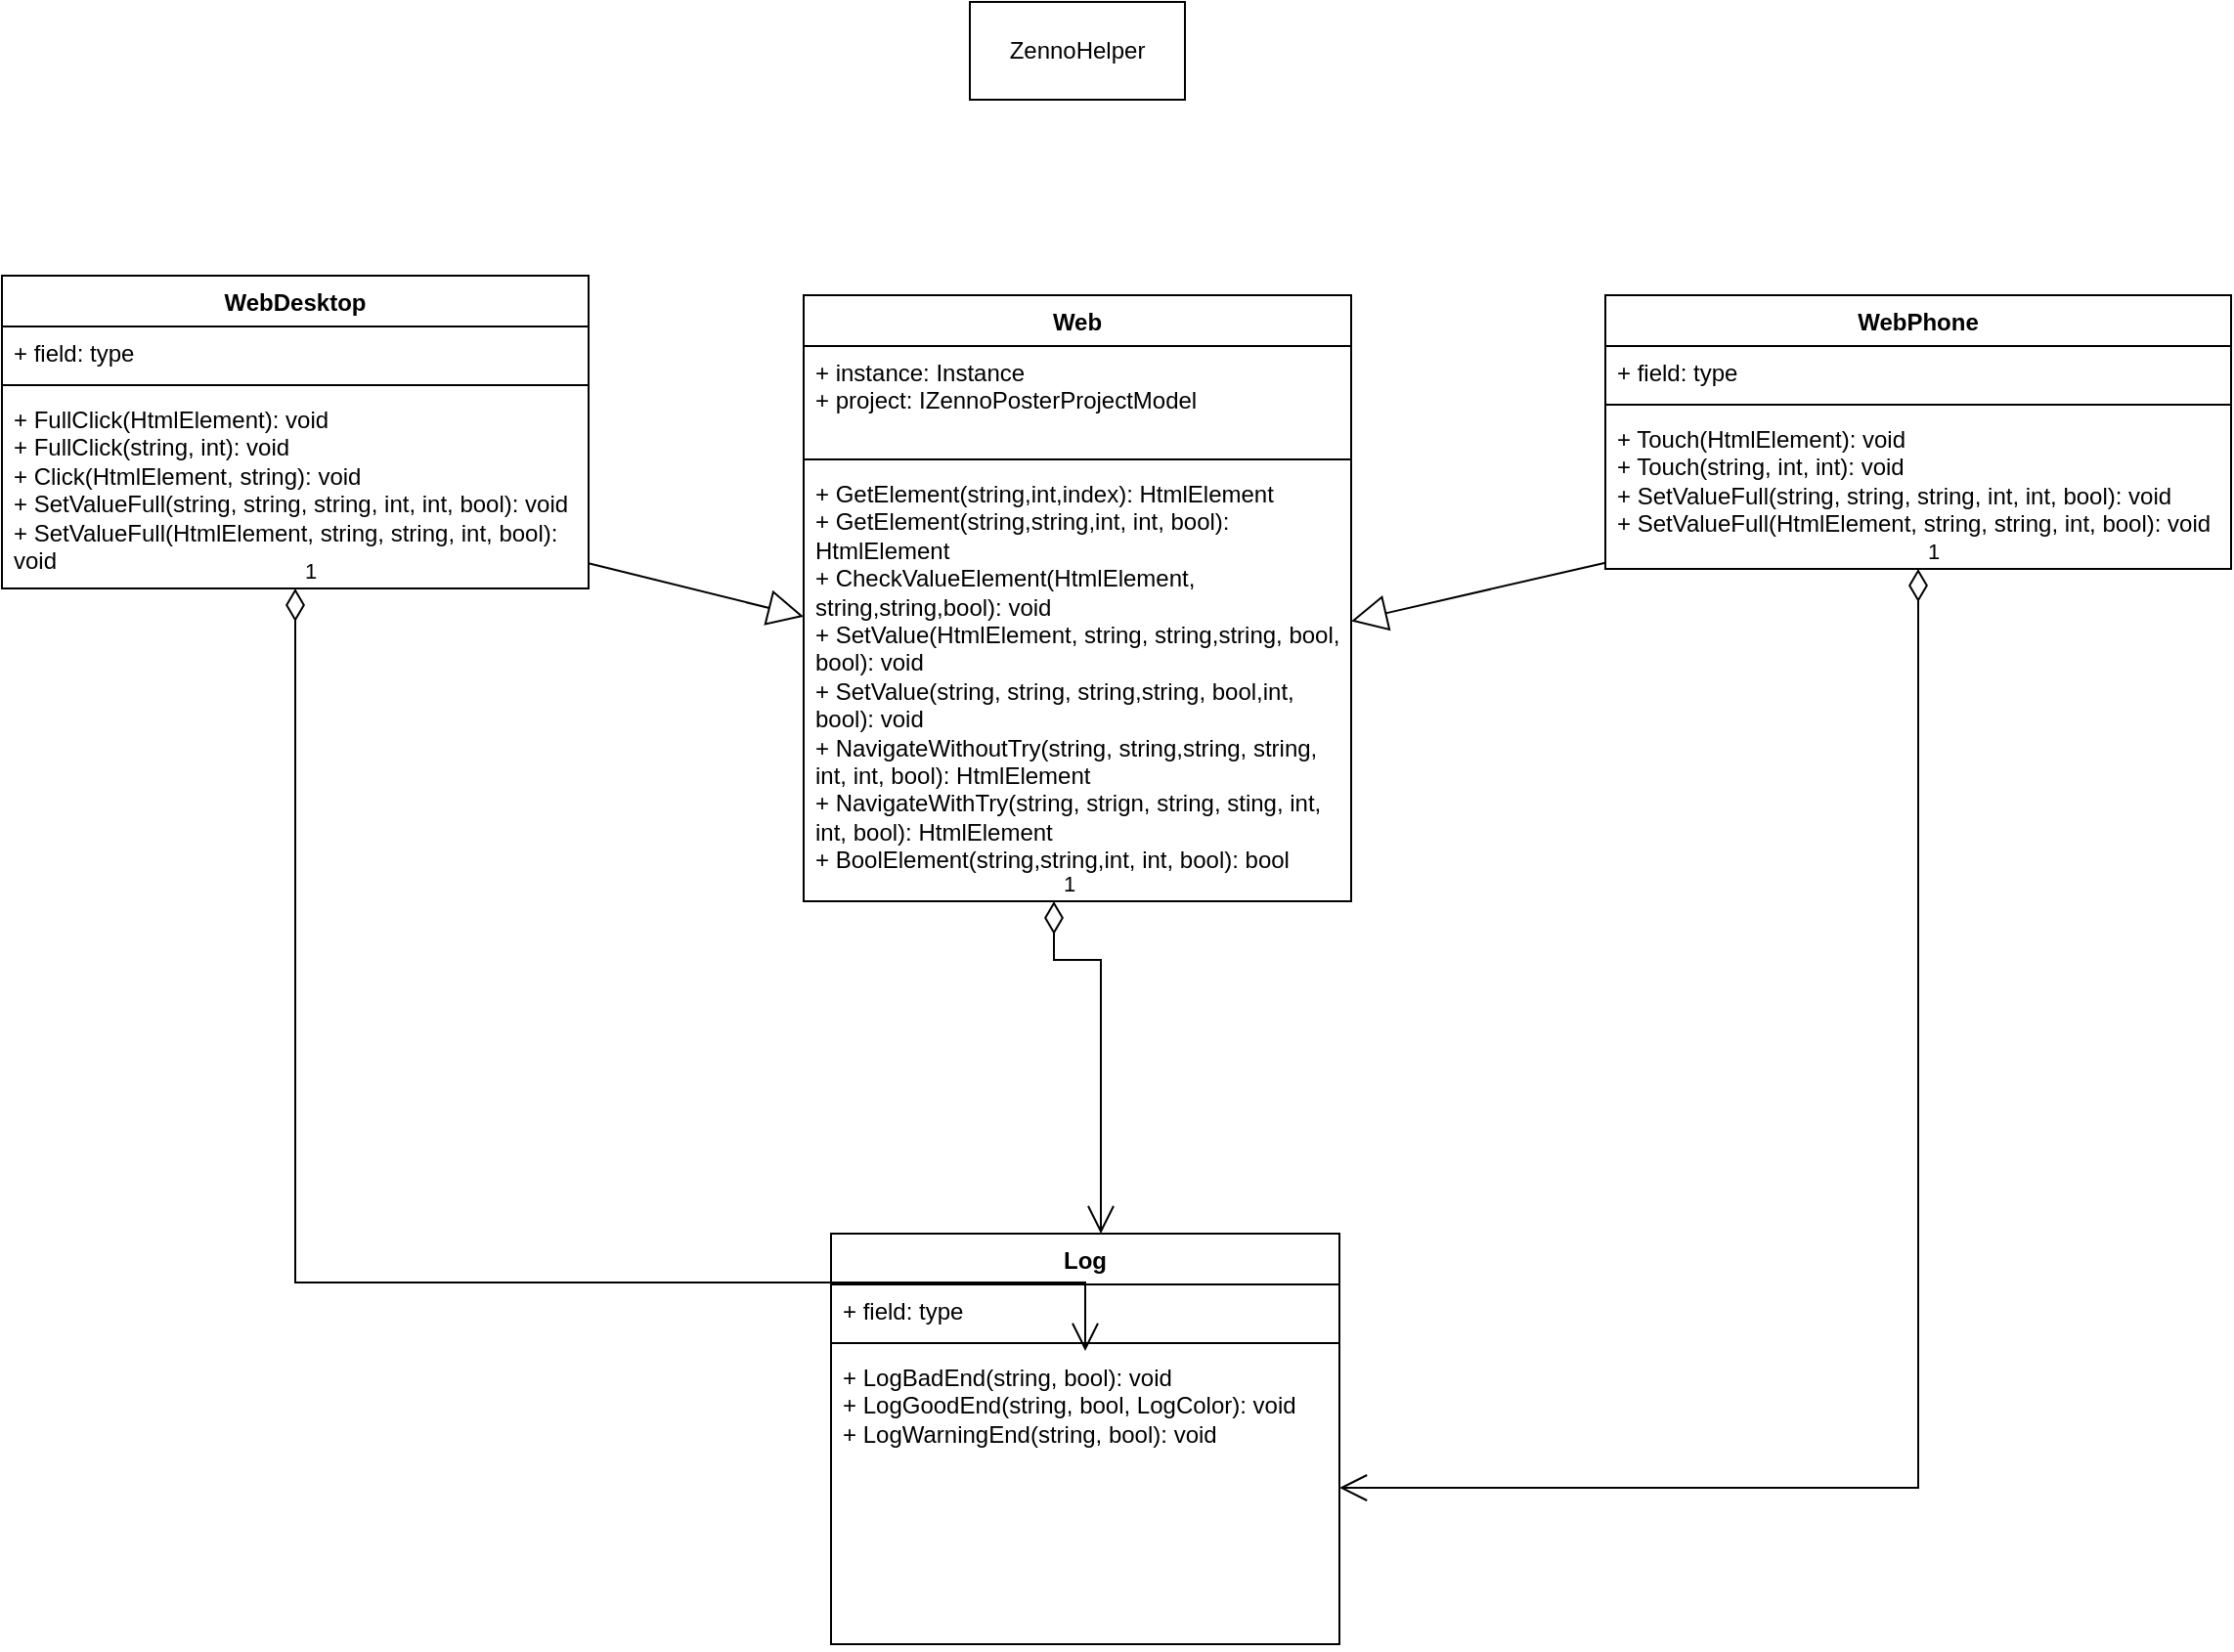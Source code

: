 <mxfile version="21.7.4" type="device">
  <diagram name="Страница — 1" id="VfH1HCLPMnEz3A9XAl1Z">
    <mxGraphModel dx="3289" dy="2170" grid="1" gridSize="10" guides="1" tooltips="1" connect="1" arrows="1" fold="1" page="1" pageScale="1" pageWidth="827" pageHeight="1169" math="0" shadow="0">
      <root>
        <mxCell id="0" />
        <mxCell id="1" parent="0" />
        <mxCell id="1HyaqfsoxmruESw_tzNq-1" value="Web" style="swimlane;fontStyle=1;align=center;verticalAlign=top;childLayout=stackLayout;horizontal=1;startSize=26;horizontalStack=0;resizeParent=1;resizeParentMax=0;resizeLast=0;collapsible=1;marginBottom=0;whiteSpace=wrap;html=1;" vertex="1" parent="1">
          <mxGeometry x="400" y="70" width="280" height="310" as="geometry">
            <mxRectangle x="414" y="190" width="70" height="30" as="alternateBounds" />
          </mxGeometry>
        </mxCell>
        <mxCell id="1HyaqfsoxmruESw_tzNq-2" value="+ instance: Instance&lt;br&gt;+ project:&amp;nbsp;IZennoPosterProjectModel" style="text;strokeColor=none;fillColor=none;align=left;verticalAlign=top;spacingLeft=4;spacingRight=4;overflow=hidden;rotatable=0;points=[[0,0.5],[1,0.5]];portConstraint=eastwest;whiteSpace=wrap;html=1;" vertex="1" parent="1HyaqfsoxmruESw_tzNq-1">
          <mxGeometry y="26" width="280" height="54" as="geometry" />
        </mxCell>
        <mxCell id="1HyaqfsoxmruESw_tzNq-3" value="" style="line;strokeWidth=1;fillColor=none;align=left;verticalAlign=middle;spacingTop=-1;spacingLeft=3;spacingRight=3;rotatable=0;labelPosition=right;points=[];portConstraint=eastwest;strokeColor=inherit;" vertex="1" parent="1HyaqfsoxmruESw_tzNq-1">
          <mxGeometry y="80" width="280" height="8" as="geometry" />
        </mxCell>
        <mxCell id="1HyaqfsoxmruESw_tzNq-4" value="+ GetElement(string,int,index): HtmlElement&lt;br&gt;+&amp;nbsp;GetElement(string,string,int, int, bool): HtmlElement&lt;br&gt;+ CheckValueElement(HtmlElement, string,string,bool): void&lt;br&gt;+ SetValue(HtmlElement, string, string,string, bool, bool): void&lt;br&gt;+ SetValue(string, string, string,string, bool,int, bool): void&lt;br&gt;+ NavigateWithoutTry(string, string,string, string, int, int, bool): HtmlElement&lt;br&gt;+ NavigateWithTry(string, strign, string, sting, int, int, bool): HtmlElement&lt;br&gt;+ BoolElement(string,string,int, int, bool): bool" style="text;strokeColor=none;fillColor=none;align=left;verticalAlign=top;spacingLeft=4;spacingRight=4;overflow=hidden;rotatable=0;points=[[0,0.5],[1,0.5]];portConstraint=eastwest;whiteSpace=wrap;html=1;" vertex="1" parent="1HyaqfsoxmruESw_tzNq-1">
          <mxGeometry y="88" width="280" height="222" as="geometry" />
        </mxCell>
        <mxCell id="1HyaqfsoxmruESw_tzNq-8" value="WebDesktop" style="swimlane;fontStyle=1;align=center;verticalAlign=top;childLayout=stackLayout;horizontal=1;startSize=26;horizontalStack=0;resizeParent=1;resizeParentMax=0;resizeLast=0;collapsible=1;marginBottom=0;whiteSpace=wrap;html=1;" vertex="1" parent="1">
          <mxGeometry x="-10" y="60" width="300" height="160" as="geometry" />
        </mxCell>
        <mxCell id="1HyaqfsoxmruESw_tzNq-9" value="+ field: type" style="text;strokeColor=none;fillColor=none;align=left;verticalAlign=top;spacingLeft=4;spacingRight=4;overflow=hidden;rotatable=0;points=[[0,0.5],[1,0.5]];portConstraint=eastwest;whiteSpace=wrap;html=1;" vertex="1" parent="1HyaqfsoxmruESw_tzNq-8">
          <mxGeometry y="26" width="300" height="26" as="geometry" />
        </mxCell>
        <mxCell id="1HyaqfsoxmruESw_tzNq-10" value="" style="line;strokeWidth=1;fillColor=none;align=left;verticalAlign=middle;spacingTop=-1;spacingLeft=3;spacingRight=3;rotatable=0;labelPosition=right;points=[];portConstraint=eastwest;strokeColor=inherit;" vertex="1" parent="1HyaqfsoxmruESw_tzNq-8">
          <mxGeometry y="52" width="300" height="8" as="geometry" />
        </mxCell>
        <mxCell id="1HyaqfsoxmruESw_tzNq-11" value="+ FullClick(HtmlElement): void&lt;br&gt;+&amp;nbsp;FullClick(string, int): void&lt;br&gt;+&amp;nbsp;Click(HtmlElement, string): void&lt;br&gt;+&amp;nbsp;SetValueFull(string, string, string, int, int, bool): void&lt;br&gt;+&amp;nbsp;SetValueFull(HtmlElement, string, string, int, bool): void&lt;br&gt;" style="text;strokeColor=none;fillColor=none;align=left;verticalAlign=top;spacingLeft=4;spacingRight=4;overflow=hidden;rotatable=0;points=[[0,0.5],[1,0.5]];portConstraint=eastwest;whiteSpace=wrap;html=1;" vertex="1" parent="1HyaqfsoxmruESw_tzNq-8">
          <mxGeometry y="60" width="300" height="100" as="geometry" />
        </mxCell>
        <mxCell id="1HyaqfsoxmruESw_tzNq-12" value="WebPhone" style="swimlane;fontStyle=1;align=center;verticalAlign=top;childLayout=stackLayout;horizontal=1;startSize=26;horizontalStack=0;resizeParent=1;resizeParentMax=0;resizeLast=0;collapsible=1;marginBottom=0;whiteSpace=wrap;html=1;" vertex="1" parent="1">
          <mxGeometry x="810" y="70" width="320" height="140" as="geometry" />
        </mxCell>
        <mxCell id="1HyaqfsoxmruESw_tzNq-13" value="+ field: type" style="text;strokeColor=none;fillColor=none;align=left;verticalAlign=top;spacingLeft=4;spacingRight=4;overflow=hidden;rotatable=0;points=[[0,0.5],[1,0.5]];portConstraint=eastwest;whiteSpace=wrap;html=1;" vertex="1" parent="1HyaqfsoxmruESw_tzNq-12">
          <mxGeometry y="26" width="320" height="26" as="geometry" />
        </mxCell>
        <mxCell id="1HyaqfsoxmruESw_tzNq-14" value="" style="line;strokeWidth=1;fillColor=none;align=left;verticalAlign=middle;spacingTop=-1;spacingLeft=3;spacingRight=3;rotatable=0;labelPosition=right;points=[];portConstraint=eastwest;strokeColor=inherit;" vertex="1" parent="1HyaqfsoxmruESw_tzNq-12">
          <mxGeometry y="52" width="320" height="8" as="geometry" />
        </mxCell>
        <mxCell id="1HyaqfsoxmruESw_tzNq-15" value="+ Touch(HtmlElement): void&lt;br&gt;+ Touch(string, int, int): void&lt;br&gt;+&amp;nbsp;SetValueFull(string, string, string, int, int, bool): void&lt;br&gt;+&amp;nbsp;SetValueFull(HtmlElement, string, string, int, bool): void" style="text;strokeColor=none;fillColor=none;align=left;verticalAlign=top;spacingLeft=4;spacingRight=4;overflow=hidden;rotatable=0;points=[[0,0.5],[1,0.5]];portConstraint=eastwest;whiteSpace=wrap;html=1;" vertex="1" parent="1HyaqfsoxmruESw_tzNq-12">
          <mxGeometry y="60" width="320" height="80" as="geometry" />
        </mxCell>
        <mxCell id="1HyaqfsoxmruESw_tzNq-22" value="Log" style="swimlane;fontStyle=1;align=center;verticalAlign=top;childLayout=stackLayout;horizontal=1;startSize=26;horizontalStack=0;resizeParent=1;resizeParentMax=0;resizeLast=0;collapsible=1;marginBottom=0;whiteSpace=wrap;html=1;" vertex="1" parent="1">
          <mxGeometry x="414" y="550" width="260" height="210" as="geometry" />
        </mxCell>
        <mxCell id="1HyaqfsoxmruESw_tzNq-23" value="+ field: type" style="text;strokeColor=none;fillColor=none;align=left;verticalAlign=top;spacingLeft=4;spacingRight=4;overflow=hidden;rotatable=0;points=[[0,0.5],[1,0.5]];portConstraint=eastwest;whiteSpace=wrap;html=1;" vertex="1" parent="1HyaqfsoxmruESw_tzNq-22">
          <mxGeometry y="26" width="260" height="26" as="geometry" />
        </mxCell>
        <mxCell id="1HyaqfsoxmruESw_tzNq-24" value="" style="line;strokeWidth=1;fillColor=none;align=left;verticalAlign=middle;spacingTop=-1;spacingLeft=3;spacingRight=3;rotatable=0;labelPosition=right;points=[];portConstraint=eastwest;strokeColor=inherit;" vertex="1" parent="1HyaqfsoxmruESw_tzNq-22">
          <mxGeometry y="52" width="260" height="8" as="geometry" />
        </mxCell>
        <mxCell id="1HyaqfsoxmruESw_tzNq-25" value="+ LogBadEnd(string, bool): void&lt;br&gt;+ LogGoodEnd(string, bool, LogColor): void&lt;br&gt;+ LogWarningEnd(string, bool): void" style="text;strokeColor=none;fillColor=none;align=left;verticalAlign=top;spacingLeft=4;spacingRight=4;overflow=hidden;rotatable=0;points=[[0,0.5],[1,0.5]];portConstraint=eastwest;whiteSpace=wrap;html=1;" vertex="1" parent="1HyaqfsoxmruESw_tzNq-22">
          <mxGeometry y="60" width="260" height="150" as="geometry" />
        </mxCell>
        <mxCell id="1HyaqfsoxmruESw_tzNq-32" value="" style="endArrow=block;endSize=16;endFill=0;html=1;rounded=0;" edge="1" parent="1" source="1HyaqfsoxmruESw_tzNq-11" target="1HyaqfsoxmruESw_tzNq-4">
          <mxGeometry width="160" relative="1" as="geometry">
            <mxPoint x="460" y="420" as="sourcePoint" />
            <mxPoint x="620" y="420" as="targetPoint" />
          </mxGeometry>
        </mxCell>
        <mxCell id="1HyaqfsoxmruESw_tzNq-31" value="" style="endArrow=block;endSize=16;endFill=0;html=1;rounded=0;" edge="1" parent="1" source="1HyaqfsoxmruESw_tzNq-15" target="1HyaqfsoxmruESw_tzNq-4">
          <mxGeometry width="160" relative="1" as="geometry">
            <mxPoint x="600" y="400" as="sourcePoint" />
            <mxPoint x="760" y="400" as="targetPoint" />
          </mxGeometry>
        </mxCell>
        <mxCell id="1HyaqfsoxmruESw_tzNq-33" value="1" style="endArrow=open;html=1;endSize=12;startArrow=diamondThin;startSize=14;startFill=0;edgeStyle=orthogonalEdgeStyle;align=left;verticalAlign=bottom;rounded=0;" edge="1" parent="1" source="1HyaqfsoxmruESw_tzNq-1" target="1HyaqfsoxmruESw_tzNq-22">
          <mxGeometry x="-1" y="3" relative="1" as="geometry">
            <mxPoint x="528" y="370" as="sourcePoint" />
            <mxPoint x="552" y="470" as="targetPoint" />
            <Array as="points">
              <mxPoint x="528" y="410" />
              <mxPoint x="552" y="410" />
            </Array>
          </mxGeometry>
        </mxCell>
        <mxCell id="1HyaqfsoxmruESw_tzNq-34" value="1" style="endArrow=open;html=1;endSize=12;startArrow=diamondThin;startSize=14;startFill=0;edgeStyle=orthogonalEdgeStyle;align=left;verticalAlign=bottom;rounded=0;" edge="1" parent="1" source="1HyaqfsoxmruESw_tzNq-11" target="1HyaqfsoxmruESw_tzNq-25">
          <mxGeometry x="-1" y="3" relative="1" as="geometry">
            <mxPoint x="460" y="320" as="sourcePoint" />
            <mxPoint x="620" y="320" as="targetPoint" />
            <Array as="points">
              <mxPoint x="140" y="575" />
            </Array>
          </mxGeometry>
        </mxCell>
        <mxCell id="1HyaqfsoxmruESw_tzNq-35" value="1" style="endArrow=open;html=1;endSize=12;startArrow=diamondThin;startSize=14;startFill=0;edgeStyle=orthogonalEdgeStyle;align=left;verticalAlign=bottom;rounded=0;" edge="1" parent="1" source="1HyaqfsoxmruESw_tzNq-12" target="1HyaqfsoxmruESw_tzNq-22">
          <mxGeometry x="-1" y="3" relative="1" as="geometry">
            <mxPoint x="550" y="330" as="sourcePoint" />
            <mxPoint x="710" y="330" as="targetPoint" />
            <Array as="points">
              <mxPoint x="970" y="680" />
            </Array>
          </mxGeometry>
        </mxCell>
        <mxCell id="1HyaqfsoxmruESw_tzNq-36" value="ZennoHelper" style="html=1;whiteSpace=wrap;" vertex="1" parent="1">
          <mxGeometry x="485" y="-80" width="110" height="50" as="geometry" />
        </mxCell>
      </root>
    </mxGraphModel>
  </diagram>
</mxfile>
